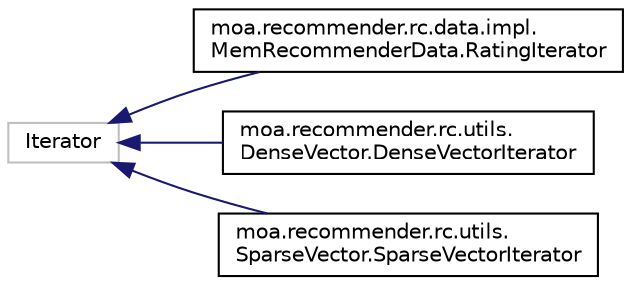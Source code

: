 digraph "Graphical Class Hierarchy"
{
 // LATEX_PDF_SIZE
  edge [fontname="Helvetica",fontsize="10",labelfontname="Helvetica",labelfontsize="10"];
  node [fontname="Helvetica",fontsize="10",shape=record];
  rankdir="LR";
  Node1008 [label="Iterator",height=0.2,width=0.4,color="grey75", fillcolor="white", style="filled",tooltip=" "];
  Node1008 -> Node0 [dir="back",color="midnightblue",fontsize="10",style="solid",fontname="Helvetica"];
  Node0 [label="moa.recommender.rc.data.impl.\lMemRecommenderData.RatingIterator",height=0.2,width=0.4,color="black", fillcolor="white", style="filled",URL="$classmoa_1_1recommender_1_1rc_1_1data_1_1impl_1_1_mem_recommender_data_1_1_rating_iterator.html",tooltip=" "];
  Node1008 -> Node1010 [dir="back",color="midnightblue",fontsize="10",style="solid",fontname="Helvetica"];
  Node1010 [label="moa.recommender.rc.utils.\lDenseVector.DenseVectorIterator",height=0.2,width=0.4,color="black", fillcolor="white", style="filled",URL="$classmoa_1_1recommender_1_1rc_1_1utils_1_1_dense_vector_1_1_dense_vector_iterator.html",tooltip=" "];
  Node1008 -> Node1011 [dir="back",color="midnightblue",fontsize="10",style="solid",fontname="Helvetica"];
  Node1011 [label="moa.recommender.rc.utils.\lSparseVector.SparseVectorIterator",height=0.2,width=0.4,color="black", fillcolor="white", style="filled",URL="$classmoa_1_1recommender_1_1rc_1_1utils_1_1_sparse_vector_1_1_sparse_vector_iterator.html",tooltip=" "];
}
